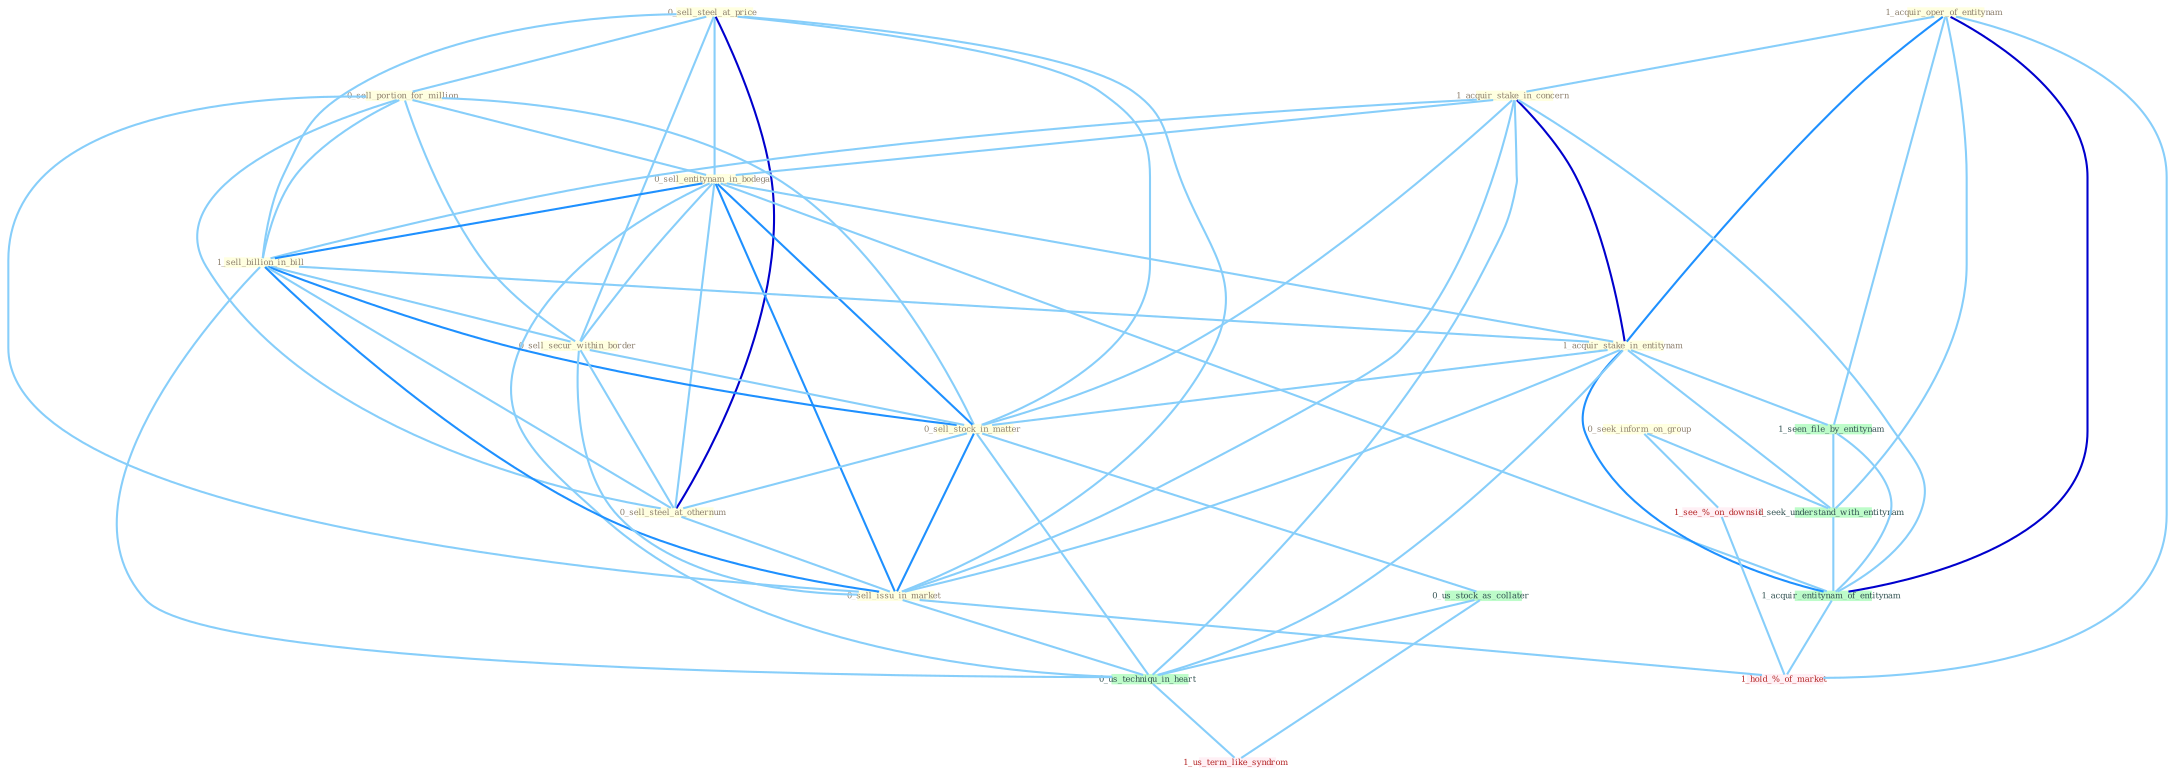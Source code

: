 Graph G{ 
    node
    [shape=polygon,style=filled,width=.5,height=.06,color="#BDFCC9",fixedsize=true,fontsize=4,
    fontcolor="#2f4f4f"];
    {node
    [color="#ffffe0", fontcolor="#8b7d6b"] "0_sell_steel_at_price " "1_acquir_oper_of_entitynam " "1_acquir_stake_in_concern " "0_sell_portion_for_million " "0_seek_inform_on_group " "0_sell_entitynam_in_bodega " "1_sell_billion_in_bill " "1_acquir_stake_in_entitynam " "0_sell_secur_within_border " "0_sell_stock_in_matter " "0_sell_steel_at_othernum " "0_sell_issu_in_market "}
{node [color="#fff0f5", fontcolor="#b22222"] "1_see_%_on_downsid " "1_us_term_like_syndrom " "1_hold_%_of_market "}
edge [color="#B0E2FF"];

	"0_sell_steel_at_price " -- "0_sell_portion_for_million " [w="1", color="#87cefa" ];
	"0_sell_steel_at_price " -- "0_sell_entitynam_in_bodega " [w="1", color="#87cefa" ];
	"0_sell_steel_at_price " -- "1_sell_billion_in_bill " [w="1", color="#87cefa" ];
	"0_sell_steel_at_price " -- "0_sell_secur_within_border " [w="1", color="#87cefa" ];
	"0_sell_steel_at_price " -- "0_sell_stock_in_matter " [w="1", color="#87cefa" ];
	"0_sell_steel_at_price " -- "0_sell_steel_at_othernum " [w="3", color="#0000cd" , len=0.6];
	"0_sell_steel_at_price " -- "0_sell_issu_in_market " [w="1", color="#87cefa" ];
	"1_acquir_oper_of_entitynam " -- "1_acquir_stake_in_concern " [w="1", color="#87cefa" ];
	"1_acquir_oper_of_entitynam " -- "1_acquir_stake_in_entitynam " [w="2", color="#1e90ff" , len=0.8];
	"1_acquir_oper_of_entitynam " -- "1_seen_file_by_entitynam " [w="1", color="#87cefa" ];
	"1_acquir_oper_of_entitynam " -- "1_seek_understand_with_entitynam " [w="1", color="#87cefa" ];
	"1_acquir_oper_of_entitynam " -- "1_acquir_entitynam_of_entitynam " [w="3", color="#0000cd" , len=0.6];
	"1_acquir_oper_of_entitynam " -- "1_hold_%_of_market " [w="1", color="#87cefa" ];
	"1_acquir_stake_in_concern " -- "0_sell_entitynam_in_bodega " [w="1", color="#87cefa" ];
	"1_acquir_stake_in_concern " -- "1_sell_billion_in_bill " [w="1", color="#87cefa" ];
	"1_acquir_stake_in_concern " -- "1_acquir_stake_in_entitynam " [w="3", color="#0000cd" , len=0.6];
	"1_acquir_stake_in_concern " -- "0_sell_stock_in_matter " [w="1", color="#87cefa" ];
	"1_acquir_stake_in_concern " -- "0_sell_issu_in_market " [w="1", color="#87cefa" ];
	"1_acquir_stake_in_concern " -- "1_acquir_entitynam_of_entitynam " [w="1", color="#87cefa" ];
	"1_acquir_stake_in_concern " -- "0_us_techniqu_in_heart " [w="1", color="#87cefa" ];
	"0_sell_portion_for_million " -- "0_sell_entitynam_in_bodega " [w="1", color="#87cefa" ];
	"0_sell_portion_for_million " -- "1_sell_billion_in_bill " [w="1", color="#87cefa" ];
	"0_sell_portion_for_million " -- "0_sell_secur_within_border " [w="1", color="#87cefa" ];
	"0_sell_portion_for_million " -- "0_sell_stock_in_matter " [w="1", color="#87cefa" ];
	"0_sell_portion_for_million " -- "0_sell_steel_at_othernum " [w="1", color="#87cefa" ];
	"0_sell_portion_for_million " -- "0_sell_issu_in_market " [w="1", color="#87cefa" ];
	"0_seek_inform_on_group " -- "1_seek_understand_with_entitynam " [w="1", color="#87cefa" ];
	"0_seek_inform_on_group " -- "1_see_%_on_downsid " [w="1", color="#87cefa" ];
	"0_sell_entitynam_in_bodega " -- "1_sell_billion_in_bill " [w="2", color="#1e90ff" , len=0.8];
	"0_sell_entitynam_in_bodega " -- "1_acquir_stake_in_entitynam " [w="1", color="#87cefa" ];
	"0_sell_entitynam_in_bodega " -- "0_sell_secur_within_border " [w="1", color="#87cefa" ];
	"0_sell_entitynam_in_bodega " -- "0_sell_stock_in_matter " [w="2", color="#1e90ff" , len=0.8];
	"0_sell_entitynam_in_bodega " -- "0_sell_steel_at_othernum " [w="1", color="#87cefa" ];
	"0_sell_entitynam_in_bodega " -- "0_sell_issu_in_market " [w="2", color="#1e90ff" , len=0.8];
	"0_sell_entitynam_in_bodega " -- "1_acquir_entitynam_of_entitynam " [w="1", color="#87cefa" ];
	"0_sell_entitynam_in_bodega " -- "0_us_techniqu_in_heart " [w="1", color="#87cefa" ];
	"1_sell_billion_in_bill " -- "1_acquir_stake_in_entitynam " [w="1", color="#87cefa" ];
	"1_sell_billion_in_bill " -- "0_sell_secur_within_border " [w="1", color="#87cefa" ];
	"1_sell_billion_in_bill " -- "0_sell_stock_in_matter " [w="2", color="#1e90ff" , len=0.8];
	"1_sell_billion_in_bill " -- "0_sell_steel_at_othernum " [w="1", color="#87cefa" ];
	"1_sell_billion_in_bill " -- "0_sell_issu_in_market " [w="2", color="#1e90ff" , len=0.8];
	"1_sell_billion_in_bill " -- "0_us_techniqu_in_heart " [w="1", color="#87cefa" ];
	"1_acquir_stake_in_entitynam " -- "0_sell_stock_in_matter " [w="1", color="#87cefa" ];
	"1_acquir_stake_in_entitynam " -- "0_sell_issu_in_market " [w="1", color="#87cefa" ];
	"1_acquir_stake_in_entitynam " -- "1_seen_file_by_entitynam " [w="1", color="#87cefa" ];
	"1_acquir_stake_in_entitynam " -- "1_seek_understand_with_entitynam " [w="1", color="#87cefa" ];
	"1_acquir_stake_in_entitynam " -- "1_acquir_entitynam_of_entitynam " [w="2", color="#1e90ff" , len=0.8];
	"1_acquir_stake_in_entitynam " -- "0_us_techniqu_in_heart " [w="1", color="#87cefa" ];
	"0_sell_secur_within_border " -- "0_sell_stock_in_matter " [w="1", color="#87cefa" ];
	"0_sell_secur_within_border " -- "0_sell_steel_at_othernum " [w="1", color="#87cefa" ];
	"0_sell_secur_within_border " -- "0_sell_issu_in_market " [w="1", color="#87cefa" ];
	"0_sell_stock_in_matter " -- "0_sell_steel_at_othernum " [w="1", color="#87cefa" ];
	"0_sell_stock_in_matter " -- "0_sell_issu_in_market " [w="2", color="#1e90ff" , len=0.8];
	"0_sell_stock_in_matter " -- "0_us_stock_as_collater " [w="1", color="#87cefa" ];
	"0_sell_stock_in_matter " -- "0_us_techniqu_in_heart " [w="1", color="#87cefa" ];
	"0_sell_steel_at_othernum " -- "0_sell_issu_in_market " [w="1", color="#87cefa" ];
	"0_sell_issu_in_market " -- "0_us_techniqu_in_heart " [w="1", color="#87cefa" ];
	"0_sell_issu_in_market " -- "1_hold_%_of_market " [w="1", color="#87cefa" ];
	"1_seen_file_by_entitynam " -- "1_seek_understand_with_entitynam " [w="1", color="#87cefa" ];
	"1_seen_file_by_entitynam " -- "1_acquir_entitynam_of_entitynam " [w="1", color="#87cefa" ];
	"0_us_stock_as_collater " -- "0_us_techniqu_in_heart " [w="1", color="#87cefa" ];
	"0_us_stock_as_collater " -- "1_us_term_like_syndrom " [w="1", color="#87cefa" ];
	"1_seek_understand_with_entitynam " -- "1_acquir_entitynam_of_entitynam " [w="1", color="#87cefa" ];
	"1_acquir_entitynam_of_entitynam " -- "1_hold_%_of_market " [w="1", color="#87cefa" ];
	"0_us_techniqu_in_heart " -- "1_us_term_like_syndrom " [w="1", color="#87cefa" ];
	"1_see_%_on_downsid " -- "1_hold_%_of_market " [w="1", color="#87cefa" ];
}